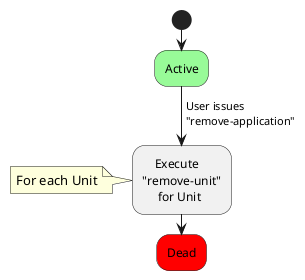 @startuml

start

#palegreen:Active;
-> User issues
"remove-application";

:    Execute
"remove-unit"
     for Unit;
note left
  For each Unit
end note

#red:Dead;
@enduml
